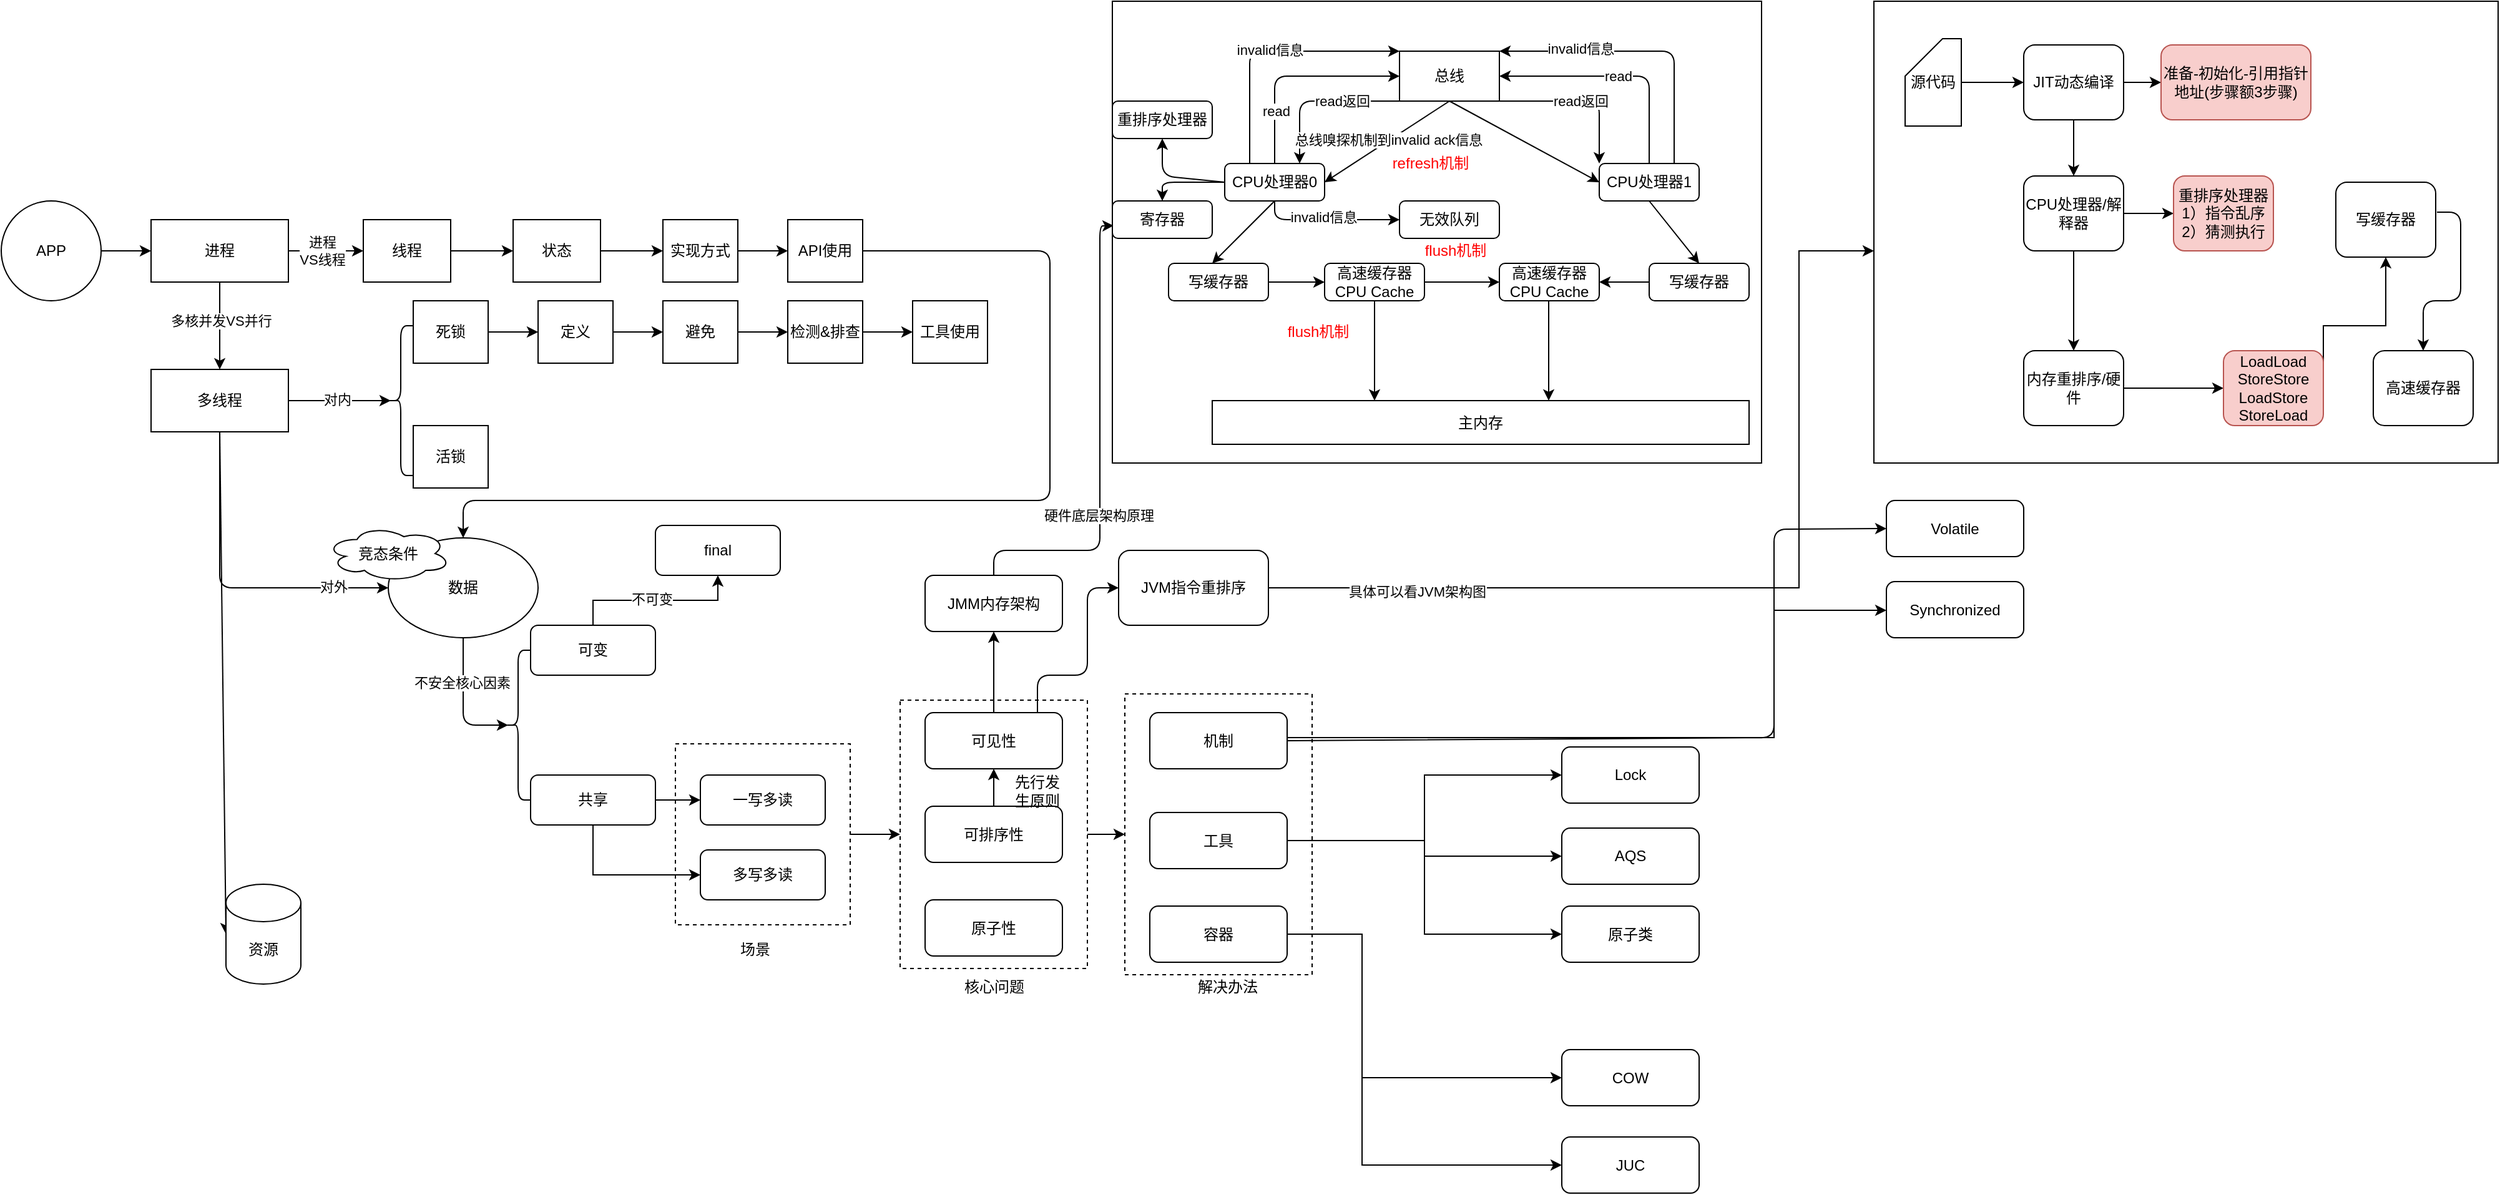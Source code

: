 <mxfile version="14.8.6" type="github">
  <diagram id="KB1vcJfw8zj7qNLRG0oM" name="Page-1">
    <mxGraphModel dx="946" dy="1783" grid="1" gridSize="10" guides="1" tooltips="1" connect="1" arrows="1" fold="1" page="1" pageScale="1" pageWidth="827" pageHeight="1169" math="0" shadow="0">
      <root>
        <mxCell id="0" />
        <mxCell id="1" parent="0" />
        <mxCell id="Qtu0secbyMmHB0UshVdj-67" value="" style="rounded=0;whiteSpace=wrap;html=1;dashed=1;" vertex="1" parent="1">
          <mxGeometry x="910" y="515" width="150" height="225" as="geometry" />
        </mxCell>
        <mxCell id="Qtu0secbyMmHB0UshVdj-61" value="" style="rounded=0;whiteSpace=wrap;html=1;dashed=1;" vertex="1" parent="1">
          <mxGeometry x="730" y="520" width="150" height="215" as="geometry" />
        </mxCell>
        <mxCell id="Qtu0secbyMmHB0UshVdj-51" value="" style="rounded=0;whiteSpace=wrap;html=1;dashed=1;" vertex="1" parent="1">
          <mxGeometry x="550" y="555" width="140" height="145" as="geometry" />
        </mxCell>
        <mxCell id="Qtu0secbyMmHB0UshVdj-1" value="APP" style="ellipse;whiteSpace=wrap;html=1;aspect=fixed;" vertex="1" parent="1">
          <mxGeometry x="10" y="120" width="80" height="80" as="geometry" />
        </mxCell>
        <mxCell id="Qtu0secbyMmHB0UshVdj-5" value="" style="edgeStyle=orthogonalEdgeStyle;rounded=0;orthogonalLoop=1;jettySize=auto;html=1;" edge="1" parent="1" source="Qtu0secbyMmHB0UshVdj-2" target="Qtu0secbyMmHB0UshVdj-4">
          <mxGeometry relative="1" as="geometry" />
        </mxCell>
        <mxCell id="Qtu0secbyMmHB0UshVdj-15" value="进程&lt;br&gt;VS线程" style="edgeLabel;html=1;align=center;verticalAlign=middle;resizable=0;points=[];" vertex="1" connectable="0" parent="Qtu0secbyMmHB0UshVdj-5">
          <mxGeometry x="-0.1" relative="1" as="geometry">
            <mxPoint as="offset" />
          </mxGeometry>
        </mxCell>
        <mxCell id="Qtu0secbyMmHB0UshVdj-13" value="" style="edgeStyle=orthogonalEdgeStyle;rounded=0;orthogonalLoop=1;jettySize=auto;html=1;" edge="1" parent="1" source="Qtu0secbyMmHB0UshVdj-2" target="Qtu0secbyMmHB0UshVdj-12">
          <mxGeometry relative="1" as="geometry" />
        </mxCell>
        <mxCell id="Qtu0secbyMmHB0UshVdj-14" value="多核并发VS并行" style="edgeLabel;html=1;align=center;verticalAlign=middle;resizable=0;points=[];" vertex="1" connectable="0" parent="Qtu0secbyMmHB0UshVdj-13">
          <mxGeometry x="-0.127" y="1" relative="1" as="geometry">
            <mxPoint as="offset" />
          </mxGeometry>
        </mxCell>
        <mxCell id="Qtu0secbyMmHB0UshVdj-2" value="进程" style="rounded=0;whiteSpace=wrap;html=1;" vertex="1" parent="1">
          <mxGeometry x="130" y="135" width="110" height="50" as="geometry" />
        </mxCell>
        <mxCell id="Qtu0secbyMmHB0UshVdj-3" value="" style="endArrow=classic;html=1;exitX=1;exitY=0.5;exitDx=0;exitDy=0;entryX=0;entryY=0.5;entryDx=0;entryDy=0;" edge="1" parent="1" source="Qtu0secbyMmHB0UshVdj-1" target="Qtu0secbyMmHB0UshVdj-2">
          <mxGeometry width="50" height="50" relative="1" as="geometry">
            <mxPoint x="100" y="290" as="sourcePoint" />
            <mxPoint x="150" y="240" as="targetPoint" />
          </mxGeometry>
        </mxCell>
        <mxCell id="Qtu0secbyMmHB0UshVdj-7" value="" style="edgeStyle=orthogonalEdgeStyle;rounded=0;orthogonalLoop=1;jettySize=auto;html=1;" edge="1" parent="1" source="Qtu0secbyMmHB0UshVdj-4" target="Qtu0secbyMmHB0UshVdj-6">
          <mxGeometry relative="1" as="geometry" />
        </mxCell>
        <mxCell id="Qtu0secbyMmHB0UshVdj-4" value="线程" style="rounded=0;whiteSpace=wrap;html=1;" vertex="1" parent="1">
          <mxGeometry x="300" y="135" width="70" height="50" as="geometry" />
        </mxCell>
        <mxCell id="Qtu0secbyMmHB0UshVdj-9" value="" style="edgeStyle=orthogonalEdgeStyle;rounded=0;orthogonalLoop=1;jettySize=auto;html=1;" edge="1" parent="1" source="Qtu0secbyMmHB0UshVdj-6" target="Qtu0secbyMmHB0UshVdj-8">
          <mxGeometry relative="1" as="geometry" />
        </mxCell>
        <mxCell id="Qtu0secbyMmHB0UshVdj-6" value="状态" style="rounded=0;whiteSpace=wrap;html=1;" vertex="1" parent="1">
          <mxGeometry x="420" y="135" width="70" height="50" as="geometry" />
        </mxCell>
        <mxCell id="Qtu0secbyMmHB0UshVdj-11" value="" style="edgeStyle=orthogonalEdgeStyle;rounded=0;orthogonalLoop=1;jettySize=auto;html=1;" edge="1" parent="1" source="Qtu0secbyMmHB0UshVdj-8" target="Qtu0secbyMmHB0UshVdj-10">
          <mxGeometry relative="1" as="geometry" />
        </mxCell>
        <mxCell id="Qtu0secbyMmHB0UshVdj-8" value="实现方式" style="rounded=0;whiteSpace=wrap;html=1;" vertex="1" parent="1">
          <mxGeometry x="540" y="135" width="60" height="50" as="geometry" />
        </mxCell>
        <mxCell id="Qtu0secbyMmHB0UshVdj-10" value="API使用" style="rounded=0;whiteSpace=wrap;html=1;" vertex="1" parent="1">
          <mxGeometry x="640" y="135" width="60" height="50" as="geometry" />
        </mxCell>
        <mxCell id="Qtu0secbyMmHB0UshVdj-17" value="" style="edgeStyle=orthogonalEdgeStyle;rounded=0;orthogonalLoop=1;jettySize=auto;html=1;entryX=0.1;entryY=0.5;entryDx=0;entryDy=0;entryPerimeter=0;exitX=1;exitY=0.5;exitDx=0;exitDy=0;" edge="1" parent="1" source="Qtu0secbyMmHB0UshVdj-12" target="Qtu0secbyMmHB0UshVdj-20">
          <mxGeometry relative="1" as="geometry">
            <mxPoint x="300" y="100" as="sourcePoint" />
            <Array as="points">
              <mxPoint x="240" y="280" />
            </Array>
          </mxGeometry>
        </mxCell>
        <mxCell id="Qtu0secbyMmHB0UshVdj-18" value="对内" style="edgeLabel;html=1;align=center;verticalAlign=middle;resizable=0;points=[];" vertex="1" connectable="0" parent="Qtu0secbyMmHB0UshVdj-17">
          <mxGeometry x="-0.05" y="1" relative="1" as="geometry">
            <mxPoint as="offset" />
          </mxGeometry>
        </mxCell>
        <mxCell id="Qtu0secbyMmHB0UshVdj-12" value="多线程" style="rounded=0;whiteSpace=wrap;html=1;" vertex="1" parent="1">
          <mxGeometry x="130" y="255" width="110" height="50" as="geometry" />
        </mxCell>
        <mxCell id="Qtu0secbyMmHB0UshVdj-20" value="" style="shape=curlyBracket;whiteSpace=wrap;html=1;rounded=1;" vertex="1" parent="1">
          <mxGeometry x="320" y="220" width="20" height="120" as="geometry" />
        </mxCell>
        <mxCell id="Qtu0secbyMmHB0UshVdj-24" value="" style="edgeStyle=orthogonalEdgeStyle;rounded=0;orthogonalLoop=1;jettySize=auto;html=1;" edge="1" parent="1" source="Qtu0secbyMmHB0UshVdj-21" target="Qtu0secbyMmHB0UshVdj-23">
          <mxGeometry relative="1" as="geometry" />
        </mxCell>
        <mxCell id="Qtu0secbyMmHB0UshVdj-21" value="死锁" style="rounded=0;whiteSpace=wrap;html=1;" vertex="1" parent="1">
          <mxGeometry x="340" y="200" width="60" height="50" as="geometry" />
        </mxCell>
        <mxCell id="Qtu0secbyMmHB0UshVdj-22" value="活锁" style="rounded=0;whiteSpace=wrap;html=1;" vertex="1" parent="1">
          <mxGeometry x="340" y="300" width="60" height="50" as="geometry" />
        </mxCell>
        <mxCell id="Qtu0secbyMmHB0UshVdj-26" value="" style="edgeStyle=orthogonalEdgeStyle;rounded=0;orthogonalLoop=1;jettySize=auto;html=1;" edge="1" parent="1" source="Qtu0secbyMmHB0UshVdj-23" target="Qtu0secbyMmHB0UshVdj-25">
          <mxGeometry relative="1" as="geometry" />
        </mxCell>
        <mxCell id="Qtu0secbyMmHB0UshVdj-23" value="定义" style="rounded=0;whiteSpace=wrap;html=1;" vertex="1" parent="1">
          <mxGeometry x="440" y="200" width="60" height="50" as="geometry" />
        </mxCell>
        <mxCell id="Qtu0secbyMmHB0UshVdj-28" value="" style="edgeStyle=orthogonalEdgeStyle;rounded=0;orthogonalLoop=1;jettySize=auto;html=1;" edge="1" parent="1" source="Qtu0secbyMmHB0UshVdj-25" target="Qtu0secbyMmHB0UshVdj-27">
          <mxGeometry relative="1" as="geometry" />
        </mxCell>
        <mxCell id="Qtu0secbyMmHB0UshVdj-25" value="避免" style="rounded=0;whiteSpace=wrap;html=1;" vertex="1" parent="1">
          <mxGeometry x="540" y="200" width="60" height="50" as="geometry" />
        </mxCell>
        <mxCell id="Qtu0secbyMmHB0UshVdj-30" value="" style="edgeStyle=orthogonalEdgeStyle;rounded=0;orthogonalLoop=1;jettySize=auto;html=1;" edge="1" parent="1" source="Qtu0secbyMmHB0UshVdj-27" target="Qtu0secbyMmHB0UshVdj-29">
          <mxGeometry relative="1" as="geometry" />
        </mxCell>
        <mxCell id="Qtu0secbyMmHB0UshVdj-27" value="检测&amp;amp;排查" style="rounded=0;whiteSpace=wrap;html=1;" vertex="1" parent="1">
          <mxGeometry x="640" y="200" width="60" height="50" as="geometry" />
        </mxCell>
        <mxCell id="Qtu0secbyMmHB0UshVdj-29" value="工具使用" style="rounded=0;whiteSpace=wrap;html=1;" vertex="1" parent="1">
          <mxGeometry x="740" y="200" width="60" height="50" as="geometry" />
        </mxCell>
        <mxCell id="Qtu0secbyMmHB0UshVdj-32" value="" style="endArrow=classic;html=1;exitX=0.5;exitY=1;exitDx=0;exitDy=0;entryX=0;entryY=0.5;entryDx=0;entryDy=0;" edge="1" parent="1" source="Qtu0secbyMmHB0UshVdj-12" target="Qtu0secbyMmHB0UshVdj-34">
          <mxGeometry width="50" height="50" relative="1" as="geometry">
            <mxPoint x="180" y="470" as="sourcePoint" />
            <mxPoint x="327" y="535" as="targetPoint" />
            <Array as="points">
              <mxPoint x="185" y="430" />
            </Array>
          </mxGeometry>
        </mxCell>
        <mxCell id="Qtu0secbyMmHB0UshVdj-33" value="对外" style="edgeLabel;html=1;align=center;verticalAlign=middle;resizable=0;points=[];" vertex="1" connectable="0" parent="Qtu0secbyMmHB0UshVdj-32">
          <mxGeometry x="0.661" y="1" relative="1" as="geometry">
            <mxPoint as="offset" />
          </mxGeometry>
        </mxCell>
        <mxCell id="Qtu0secbyMmHB0UshVdj-34" value="数据" style="ellipse;whiteSpace=wrap;html=1;" vertex="1" parent="1">
          <mxGeometry x="320" y="390" width="120" height="80" as="geometry" />
        </mxCell>
        <mxCell id="Qtu0secbyMmHB0UshVdj-35" value="" style="endArrow=classic;html=1;exitX=1;exitY=0.5;exitDx=0;exitDy=0;entryX=0.5;entryY=0;entryDx=0;entryDy=0;" edge="1" parent="1" source="Qtu0secbyMmHB0UshVdj-10" target="Qtu0secbyMmHB0UshVdj-34">
          <mxGeometry width="50" height="50" relative="1" as="geometry">
            <mxPoint x="580" y="400" as="sourcePoint" />
            <mxPoint x="630" y="350" as="targetPoint" />
            <Array as="points">
              <mxPoint x="850" y="160" />
              <mxPoint x="850" y="360" />
              <mxPoint x="380" y="360" />
            </Array>
          </mxGeometry>
        </mxCell>
        <mxCell id="Qtu0secbyMmHB0UshVdj-37" value="竞态条件" style="ellipse;shape=cloud;whiteSpace=wrap;html=1;" vertex="1" parent="1">
          <mxGeometry x="270" y="380" width="100" height="45" as="geometry" />
        </mxCell>
        <mxCell id="Qtu0secbyMmHB0UshVdj-38" value="" style="shape=curlyBracket;whiteSpace=wrap;html=1;rounded=1;" vertex="1" parent="1">
          <mxGeometry x="414" y="480" width="20" height="120" as="geometry" />
        </mxCell>
        <mxCell id="Qtu0secbyMmHB0UshVdj-39" value="" style="endArrow=classic;html=1;entryX=0.1;entryY=0.5;entryDx=0;entryDy=0;entryPerimeter=0;exitX=0.5;exitY=1;exitDx=0;exitDy=0;" edge="1" parent="1" source="Qtu0secbyMmHB0UshVdj-34" target="Qtu0secbyMmHB0UshVdj-38">
          <mxGeometry width="50" height="50" relative="1" as="geometry">
            <mxPoint x="300" y="620" as="sourcePoint" />
            <mxPoint x="350" y="570" as="targetPoint" />
            <Array as="points">
              <mxPoint x="380" y="540" />
            </Array>
          </mxGeometry>
        </mxCell>
        <mxCell id="Qtu0secbyMmHB0UshVdj-42" value="不安全核心因素" style="edgeLabel;html=1;align=center;verticalAlign=middle;resizable=0;points=[];" vertex="1" connectable="0" parent="Qtu0secbyMmHB0UshVdj-39">
          <mxGeometry x="-0.321" y="-1" relative="1" as="geometry">
            <mxPoint as="offset" />
          </mxGeometry>
        </mxCell>
        <mxCell id="Qtu0secbyMmHB0UshVdj-45" value="" style="edgeStyle=orthogonalEdgeStyle;rounded=0;orthogonalLoop=1;jettySize=auto;html=1;exitX=0.5;exitY=0;exitDx=0;exitDy=0;" edge="1" parent="1" source="Qtu0secbyMmHB0UshVdj-40" target="Qtu0secbyMmHB0UshVdj-44">
          <mxGeometry relative="1" as="geometry" />
        </mxCell>
        <mxCell id="Qtu0secbyMmHB0UshVdj-46" value="不可变" style="edgeLabel;html=1;align=center;verticalAlign=middle;resizable=0;points=[];" vertex="1" connectable="0" parent="Qtu0secbyMmHB0UshVdj-45">
          <mxGeometry x="-0.043" y="1" relative="1" as="geometry">
            <mxPoint as="offset" />
          </mxGeometry>
        </mxCell>
        <mxCell id="Qtu0secbyMmHB0UshVdj-40" value="可变" style="rounded=1;whiteSpace=wrap;html=1;" vertex="1" parent="1">
          <mxGeometry x="434" y="460" width="100" height="40" as="geometry" />
        </mxCell>
        <mxCell id="Qtu0secbyMmHB0UshVdj-48" value="" style="edgeStyle=orthogonalEdgeStyle;rounded=0;orthogonalLoop=1;jettySize=auto;html=1;" edge="1" parent="1" source="Qtu0secbyMmHB0UshVdj-41" target="Qtu0secbyMmHB0UshVdj-47">
          <mxGeometry relative="1" as="geometry" />
        </mxCell>
        <mxCell id="Qtu0secbyMmHB0UshVdj-50" value="" style="edgeStyle=orthogonalEdgeStyle;rounded=0;orthogonalLoop=1;jettySize=auto;html=1;entryX=0;entryY=0.5;entryDx=0;entryDy=0;exitX=0.5;exitY=1;exitDx=0;exitDy=0;" edge="1" parent="1" source="Qtu0secbyMmHB0UshVdj-41" target="Qtu0secbyMmHB0UshVdj-49">
          <mxGeometry relative="1" as="geometry" />
        </mxCell>
        <mxCell id="Qtu0secbyMmHB0UshVdj-41" value="共享" style="rounded=1;whiteSpace=wrap;html=1;" vertex="1" parent="1">
          <mxGeometry x="434" y="580" width="100" height="40" as="geometry" />
        </mxCell>
        <mxCell id="Qtu0secbyMmHB0UshVdj-44" value="final" style="rounded=1;whiteSpace=wrap;html=1;" vertex="1" parent="1">
          <mxGeometry x="534" y="380" width="100" height="40" as="geometry" />
        </mxCell>
        <mxCell id="Qtu0secbyMmHB0UshVdj-47" value="一写多读" style="rounded=1;whiteSpace=wrap;html=1;" vertex="1" parent="1">
          <mxGeometry x="570" y="580" width="100" height="40" as="geometry" />
        </mxCell>
        <mxCell id="Qtu0secbyMmHB0UshVdj-49" value="多写多读" style="rounded=1;whiteSpace=wrap;html=1;" vertex="1" parent="1">
          <mxGeometry x="570" y="640" width="100" height="40" as="geometry" />
        </mxCell>
        <mxCell id="Qtu0secbyMmHB0UshVdj-84" value="" style="edgeStyle=orthogonalEdgeStyle;rounded=0;orthogonalLoop=1;jettySize=auto;html=1;" edge="1" parent="1" source="Qtu0secbyMmHB0UshVdj-53" target="Qtu0secbyMmHB0UshVdj-83">
          <mxGeometry relative="1" as="geometry" />
        </mxCell>
        <mxCell id="Qtu0secbyMmHB0UshVdj-53" value="可见性" style="rounded=1;whiteSpace=wrap;html=1;" vertex="1" parent="1">
          <mxGeometry x="750" y="530" width="110" height="45" as="geometry" />
        </mxCell>
        <mxCell id="Qtu0secbyMmHB0UshVdj-54" value="原子性" style="rounded=1;whiteSpace=wrap;html=1;" vertex="1" parent="1">
          <mxGeometry x="750" y="680" width="110" height="45" as="geometry" />
        </mxCell>
        <mxCell id="Qtu0secbyMmHB0UshVdj-55" value="可排序性" style="rounded=1;whiteSpace=wrap;html=1;" vertex="1" parent="1">
          <mxGeometry x="750" y="605" width="110" height="45" as="geometry" />
        </mxCell>
        <mxCell id="Qtu0secbyMmHB0UshVdj-75" value="" style="edgeStyle=orthogonalEdgeStyle;rounded=0;orthogonalLoop=1;jettySize=auto;html=1;" edge="1" parent="1" source="Qtu0secbyMmHB0UshVdj-60" target="Qtu0secbyMmHB0UshVdj-74">
          <mxGeometry relative="1" as="geometry">
            <Array as="points">
              <mxPoint x="1430" y="550" />
              <mxPoint x="1430" y="448" />
            </Array>
          </mxGeometry>
        </mxCell>
        <mxCell id="Qtu0secbyMmHB0UshVdj-60" value="机制" style="rounded=1;whiteSpace=wrap;html=1;" vertex="1" parent="1">
          <mxGeometry x="930" y="530" width="110" height="45" as="geometry" />
        </mxCell>
        <mxCell id="Qtu0secbyMmHB0UshVdj-62" value="" style="endArrow=classic;html=1;entryX=0;entryY=0.5;entryDx=0;entryDy=0;exitX=1;exitY=0.5;exitDx=0;exitDy=0;" edge="1" parent="1" source="Qtu0secbyMmHB0UshVdj-51" target="Qtu0secbyMmHB0UshVdj-61">
          <mxGeometry width="50" height="50" relative="1" as="geometry">
            <mxPoint x="620" y="810" as="sourcePoint" />
            <mxPoint x="670" y="760" as="targetPoint" />
          </mxGeometry>
        </mxCell>
        <mxCell id="Qtu0secbyMmHB0UshVdj-63" value="场景" style="text;html=1;strokeColor=none;fillColor=none;align=center;verticalAlign=middle;whiteSpace=wrap;rounded=0;dashed=1;" vertex="1" parent="1">
          <mxGeometry x="594" y="710" width="40" height="20" as="geometry" />
        </mxCell>
        <mxCell id="Qtu0secbyMmHB0UshVdj-64" value="核心问题" style="text;html=1;strokeColor=none;fillColor=none;align=center;verticalAlign=middle;whiteSpace=wrap;rounded=0;dashed=1;" vertex="1" parent="1">
          <mxGeometry x="777.5" y="740" width="55" height="20" as="geometry" />
        </mxCell>
        <mxCell id="Qtu0secbyMmHB0UshVdj-77" value="" style="edgeStyle=orthogonalEdgeStyle;rounded=0;orthogonalLoop=1;jettySize=auto;html=1;exitX=1;exitY=0.5;exitDx=0;exitDy=0;entryX=0;entryY=0.5;entryDx=0;entryDy=0;" edge="1" parent="1" source="Qtu0secbyMmHB0UshVdj-65" target="Qtu0secbyMmHB0UshVdj-78">
          <mxGeometry relative="1" as="geometry" />
        </mxCell>
        <mxCell id="Qtu0secbyMmHB0UshVdj-65" value="工具" style="rounded=1;whiteSpace=wrap;html=1;" vertex="1" parent="1">
          <mxGeometry x="930" y="610" width="110" height="45" as="geometry" />
        </mxCell>
        <mxCell id="Qtu0secbyMmHB0UshVdj-86" value="" style="edgeStyle=orthogonalEdgeStyle;rounded=0;orthogonalLoop=1;jettySize=auto;html=1;entryX=0;entryY=0.5;entryDx=0;entryDy=0;" edge="1" parent="1" source="Qtu0secbyMmHB0UshVdj-66" target="Qtu0secbyMmHB0UshVdj-85">
          <mxGeometry relative="1" as="geometry">
            <Array as="points">
              <mxPoint x="1100" y="708" />
              <mxPoint x="1100" y="823" />
            </Array>
          </mxGeometry>
        </mxCell>
        <mxCell id="Qtu0secbyMmHB0UshVdj-66" value="容器" style="rounded=1;whiteSpace=wrap;html=1;" vertex="1" parent="1">
          <mxGeometry x="930" y="685" width="110" height="45" as="geometry" />
        </mxCell>
        <mxCell id="Qtu0secbyMmHB0UshVdj-68" value="" style="endArrow=classic;html=1;entryX=0;entryY=0.5;entryDx=0;entryDy=0;exitX=1;exitY=0.5;exitDx=0;exitDy=0;" edge="1" parent="1" source="Qtu0secbyMmHB0UshVdj-61" target="Qtu0secbyMmHB0UshVdj-67">
          <mxGeometry width="50" height="50" relative="1" as="geometry">
            <mxPoint x="710" y="810" as="sourcePoint" />
            <mxPoint x="760" y="760" as="targetPoint" />
          </mxGeometry>
        </mxCell>
        <mxCell id="Qtu0secbyMmHB0UshVdj-69" value="解决办法" style="text;html=1;strokeColor=none;fillColor=none;align=center;verticalAlign=middle;whiteSpace=wrap;rounded=0;dashed=1;" vertex="1" parent="1">
          <mxGeometry x="965" y="740" width="55" height="20" as="geometry" />
        </mxCell>
        <mxCell id="Qtu0secbyMmHB0UshVdj-70" value="" style="endArrow=classic;html=1;exitX=0.5;exitY=1;exitDx=0;exitDy=0;entryX=0;entryY=0.5;entryDx=0;entryDy=0;entryPerimeter=0;" edge="1" parent="1" source="Qtu0secbyMmHB0UshVdj-12" target="Qtu0secbyMmHB0UshVdj-71">
          <mxGeometry width="50" height="50" relative="1" as="geometry">
            <mxPoint x="180" y="610" as="sourcePoint" />
            <mxPoint x="230" y="560" as="targetPoint" />
          </mxGeometry>
        </mxCell>
        <mxCell id="Qtu0secbyMmHB0UshVdj-71" value="资源" style="shape=cylinder3;whiteSpace=wrap;html=1;boundedLbl=1;backgroundOutline=1;size=15;" vertex="1" parent="1">
          <mxGeometry x="190" y="667.5" width="60" height="80" as="geometry" />
        </mxCell>
        <mxCell id="Qtu0secbyMmHB0UshVdj-72" value="" style="endArrow=classic;html=1;exitX=1;exitY=0.5;exitDx=0;exitDy=0;entryX=0;entryY=0.5;entryDx=0;entryDy=0;" edge="1" parent="1" source="Qtu0secbyMmHB0UshVdj-60" target="Qtu0secbyMmHB0UshVdj-73">
          <mxGeometry width="50" height="50" relative="1" as="geometry">
            <mxPoint x="980" y="460" as="sourcePoint" />
            <mxPoint x="985" y="440" as="targetPoint" />
            <Array as="points">
              <mxPoint x="1430" y="550" />
              <mxPoint x="1430" y="383" />
            </Array>
          </mxGeometry>
        </mxCell>
        <mxCell id="Qtu0secbyMmHB0UshVdj-73" value="Volatile" style="rounded=1;whiteSpace=wrap;html=1;" vertex="1" parent="1">
          <mxGeometry x="1520" y="360" width="110" height="45" as="geometry" />
        </mxCell>
        <mxCell id="Qtu0secbyMmHB0UshVdj-74" value="Synchronized" style="rounded=1;whiteSpace=wrap;html=1;" vertex="1" parent="1">
          <mxGeometry x="1520" y="425" width="110" height="45" as="geometry" />
        </mxCell>
        <mxCell id="Qtu0secbyMmHB0UshVdj-76" value="Lock" style="rounded=1;whiteSpace=wrap;html=1;" vertex="1" parent="1">
          <mxGeometry x="1260" y="557.5" width="110" height="45" as="geometry" />
        </mxCell>
        <mxCell id="Qtu0secbyMmHB0UshVdj-78" value="AQS" style="rounded=1;whiteSpace=wrap;html=1;" vertex="1" parent="1">
          <mxGeometry x="1260" y="622.5" width="110" height="45" as="geometry" />
        </mxCell>
        <mxCell id="Qtu0secbyMmHB0UshVdj-80" value="" style="edgeStyle=orthogonalEdgeStyle;rounded=0;orthogonalLoop=1;jettySize=auto;html=1;exitX=1;exitY=0.5;exitDx=0;exitDy=0;entryX=0;entryY=0.5;entryDx=0;entryDy=0;" edge="1" parent="1" source="Qtu0secbyMmHB0UshVdj-65" target="Qtu0secbyMmHB0UshVdj-76">
          <mxGeometry relative="1" as="geometry">
            <mxPoint x="1050" y="642.5" as="sourcePoint" />
            <mxPoint x="1110" y="687.5" as="targetPoint" />
          </mxGeometry>
        </mxCell>
        <mxCell id="Qtu0secbyMmHB0UshVdj-81" value="原子类" style="rounded=1;whiteSpace=wrap;html=1;" vertex="1" parent="1">
          <mxGeometry x="1260" y="685" width="110" height="45" as="geometry" />
        </mxCell>
        <mxCell id="Qtu0secbyMmHB0UshVdj-82" value="" style="edgeStyle=orthogonalEdgeStyle;rounded=0;orthogonalLoop=1;jettySize=auto;html=1;exitX=1;exitY=0.5;exitDx=0;exitDy=0;entryX=0;entryY=0.5;entryDx=0;entryDy=0;" edge="1" parent="1" source="Qtu0secbyMmHB0UshVdj-65" target="Qtu0secbyMmHB0UshVdj-81">
          <mxGeometry relative="1" as="geometry">
            <mxPoint x="1050" y="642.5" as="sourcePoint" />
            <mxPoint x="1270" y="655" as="targetPoint" />
          </mxGeometry>
        </mxCell>
        <mxCell id="Qtu0secbyMmHB0UshVdj-83" value="JMM内存架构" style="rounded=1;whiteSpace=wrap;html=1;" vertex="1" parent="1">
          <mxGeometry x="750" y="420" width="110" height="45" as="geometry" />
        </mxCell>
        <mxCell id="Qtu0secbyMmHB0UshVdj-85" value="COW" style="rounded=1;whiteSpace=wrap;html=1;" vertex="1" parent="1">
          <mxGeometry x="1260" y="800" width="110" height="45" as="geometry" />
        </mxCell>
        <mxCell id="Qtu0secbyMmHB0UshVdj-88" value="JUC" style="rounded=1;whiteSpace=wrap;html=1;" vertex="1" parent="1">
          <mxGeometry x="1260" y="870" width="110" height="45" as="geometry" />
        </mxCell>
        <mxCell id="Qtu0secbyMmHB0UshVdj-89" value="" style="edgeStyle=orthogonalEdgeStyle;rounded=0;orthogonalLoop=1;jettySize=auto;html=1;entryX=0;entryY=0.5;entryDx=0;entryDy=0;exitX=1;exitY=0.5;exitDx=0;exitDy=0;" edge="1" parent="1" source="Qtu0secbyMmHB0UshVdj-66" target="Qtu0secbyMmHB0UshVdj-88">
          <mxGeometry relative="1" as="geometry">
            <mxPoint x="1050" y="717.5" as="sourcePoint" />
            <mxPoint x="1270" y="832.5" as="targetPoint" />
            <Array as="points">
              <mxPoint x="1100" y="708" />
              <mxPoint x="1100" y="893" />
            </Array>
          </mxGeometry>
        </mxCell>
        <mxCell id="Qtu0secbyMmHB0UshVdj-90" value="" style="endArrow=classic;html=1;exitX=0.5;exitY=0;exitDx=0;exitDy=0;entryX=0.002;entryY=0.486;entryDx=0;entryDy=0;entryPerimeter=0;" edge="1" parent="1" source="Qtu0secbyMmHB0UshVdj-83" target="Qtu0secbyMmHB0UshVdj-91">
          <mxGeometry width="50" height="50" relative="1" as="geometry">
            <mxPoint x="870" y="410" as="sourcePoint" />
            <mxPoint x="1060" y="120" as="targetPoint" />
            <Array as="points">
              <mxPoint x="805" y="400" />
              <mxPoint x="890" y="400" />
              <mxPoint x="890" y="140" />
            </Array>
          </mxGeometry>
        </mxCell>
        <mxCell id="Qtu0secbyMmHB0UshVdj-130" value="硬件底层架构原理" style="edgeLabel;html=1;align=center;verticalAlign=middle;resizable=0;points=[];" vertex="1" connectable="0" parent="Qtu0secbyMmHB0UshVdj-90">
          <mxGeometry x="-0.293" y="1" relative="1" as="geometry">
            <mxPoint as="offset" />
          </mxGeometry>
        </mxCell>
        <mxCell id="Qtu0secbyMmHB0UshVdj-91" value="" style="rounded=0;whiteSpace=wrap;html=1;" vertex="1" parent="1">
          <mxGeometry x="900" y="-40" width="520" height="370" as="geometry" />
        </mxCell>
        <mxCell id="Qtu0secbyMmHB0UshVdj-92" value="主内存" style="rounded=0;whiteSpace=wrap;html=1;" vertex="1" parent="1">
          <mxGeometry x="980" y="280" width="430" height="35" as="geometry" />
        </mxCell>
        <mxCell id="Qtu0secbyMmHB0UshVdj-93" value="CPU处理器0" style="rounded=1;whiteSpace=wrap;html=1;" vertex="1" parent="1">
          <mxGeometry x="990" y="90" width="80" height="30" as="geometry" />
        </mxCell>
        <mxCell id="Qtu0secbyMmHB0UshVdj-94" value="总线" style="rounded=0;whiteSpace=wrap;html=1;" vertex="1" parent="1">
          <mxGeometry x="1130" width="80" height="40" as="geometry" />
        </mxCell>
        <mxCell id="Qtu0secbyMmHB0UshVdj-95" value="" style="endArrow=classic;html=1;exitX=0.5;exitY=0;exitDx=0;exitDy=0;" edge="1" parent="1" source="Qtu0secbyMmHB0UshVdj-93">
          <mxGeometry width="50" height="50" relative="1" as="geometry">
            <mxPoint x="1010" y="50" as="sourcePoint" />
            <mxPoint x="1130" y="20" as="targetPoint" />
            <Array as="points">
              <mxPoint x="1030" y="20" />
            </Array>
          </mxGeometry>
        </mxCell>
        <mxCell id="Qtu0secbyMmHB0UshVdj-96" value="read" style="edgeLabel;html=1;align=center;verticalAlign=middle;resizable=0;points=[];" vertex="1" connectable="0" parent="Qtu0secbyMmHB0UshVdj-95">
          <mxGeometry x="-0.506" y="-1" relative="1" as="geometry">
            <mxPoint as="offset" />
          </mxGeometry>
        </mxCell>
        <mxCell id="Qtu0secbyMmHB0UshVdj-97" value="" style="endArrow=classic;html=1;entryX=0.75;entryY=0;entryDx=0;entryDy=0;exitX=0;exitY=1;exitDx=0;exitDy=0;" edge="1" parent="1" source="Qtu0secbyMmHB0UshVdj-94" target="Qtu0secbyMmHB0UshVdj-93">
          <mxGeometry width="50" height="50" relative="1" as="geometry">
            <mxPoint x="1110" y="150" as="sourcePoint" />
            <mxPoint x="1160" y="100" as="targetPoint" />
            <Array as="points">
              <mxPoint x="1050" y="40" />
            </Array>
          </mxGeometry>
        </mxCell>
        <mxCell id="Qtu0secbyMmHB0UshVdj-98" value="read返回" style="edgeLabel;html=1;align=center;verticalAlign=middle;resizable=0;points=[];" vertex="1" connectable="0" parent="Qtu0secbyMmHB0UshVdj-97">
          <mxGeometry x="-0.292" relative="1" as="geometry">
            <mxPoint as="offset" />
          </mxGeometry>
        </mxCell>
        <mxCell id="Qtu0secbyMmHB0UshVdj-99" value="" style="endArrow=classic;html=1;entryX=1;entryY=0.5;entryDx=0;entryDy=0;exitX=0.5;exitY=1;exitDx=0;exitDy=0;" edge="1" parent="1" source="Qtu0secbyMmHB0UshVdj-94" target="Qtu0secbyMmHB0UshVdj-93">
          <mxGeometry width="50" height="50" relative="1" as="geometry">
            <mxPoint x="1140" y="110" as="sourcePoint" />
            <mxPoint x="1190" y="60" as="targetPoint" />
          </mxGeometry>
        </mxCell>
        <mxCell id="Qtu0secbyMmHB0UshVdj-100" value="总线嗅探机制到invalid ack信息" style="edgeLabel;html=1;align=center;verticalAlign=middle;resizable=0;points=[];" vertex="1" connectable="0" parent="Qtu0secbyMmHB0UshVdj-99">
          <mxGeometry x="-0.028" y="-1" relative="1" as="geometry">
            <mxPoint as="offset" />
          </mxGeometry>
        </mxCell>
        <mxCell id="Qtu0secbyMmHB0UshVdj-101" value="" style="endArrow=classic;html=1;exitX=0.25;exitY=0;exitDx=0;exitDy=0;entryX=0;entryY=0;entryDx=0;entryDy=0;" edge="1" parent="1" source="Qtu0secbyMmHB0UshVdj-93" target="Qtu0secbyMmHB0UshVdj-94">
          <mxGeometry width="50" height="50" relative="1" as="geometry">
            <mxPoint x="940" y="70" as="sourcePoint" />
            <mxPoint x="990" y="20" as="targetPoint" />
            <Array as="points">
              <mxPoint x="1010" />
            </Array>
          </mxGeometry>
        </mxCell>
        <mxCell id="Qtu0secbyMmHB0UshVdj-102" value="invalid信息" style="edgeLabel;html=1;align=center;verticalAlign=middle;resizable=0;points=[];" vertex="1" connectable="0" parent="Qtu0secbyMmHB0UshVdj-101">
          <mxGeometry x="0.009" y="1" relative="1" as="geometry">
            <mxPoint as="offset" />
          </mxGeometry>
        </mxCell>
        <mxCell id="Qtu0secbyMmHB0UshVdj-103" value="&lt;font color=&quot;#ff0000&quot;&gt;refresh机制&lt;/font&gt;" style="text;html=1;strokeColor=none;fillColor=none;align=center;verticalAlign=middle;whiteSpace=wrap;rounded=0;" vertex="1" parent="1">
          <mxGeometry x="1110" y="80" width="90" height="20" as="geometry" />
        </mxCell>
        <mxCell id="Qtu0secbyMmHB0UshVdj-111" value="" style="edgeStyle=orthogonalEdgeStyle;rounded=0;orthogonalLoop=1;jettySize=auto;html=1;" edge="1" parent="1" source="Qtu0secbyMmHB0UshVdj-104" target="Qtu0secbyMmHB0UshVdj-110">
          <mxGeometry relative="1" as="geometry" />
        </mxCell>
        <mxCell id="Qtu0secbyMmHB0UshVdj-104" value="高速缓存器&lt;br&gt;CPU Cache" style="rounded=1;whiteSpace=wrap;html=1;" vertex="1" parent="1">
          <mxGeometry x="1070" y="170" width="80" height="30" as="geometry" />
        </mxCell>
        <mxCell id="Qtu0secbyMmHB0UshVdj-105" value="写缓存器" style="rounded=1;whiteSpace=wrap;html=1;" vertex="1" parent="1">
          <mxGeometry x="945" y="170" width="80" height="30" as="geometry" />
        </mxCell>
        <mxCell id="Qtu0secbyMmHB0UshVdj-106" value="" style="endArrow=classic;html=1;exitX=0.5;exitY=1;exitDx=0;exitDy=0;" edge="1" parent="1" source="Qtu0secbyMmHB0UshVdj-93">
          <mxGeometry width="50" height="50" relative="1" as="geometry">
            <mxPoint x="850" y="100" as="sourcePoint" />
            <mxPoint x="980" y="170" as="targetPoint" />
          </mxGeometry>
        </mxCell>
        <mxCell id="Qtu0secbyMmHB0UshVdj-107" value="" style="endArrow=classic;html=1;entryX=0;entryY=0.5;entryDx=0;entryDy=0;exitX=1;exitY=0.5;exitDx=0;exitDy=0;" edge="1" parent="1" source="Qtu0secbyMmHB0UshVdj-105" target="Qtu0secbyMmHB0UshVdj-104">
          <mxGeometry width="50" height="50" relative="1" as="geometry">
            <mxPoint x="1030" y="120" as="sourcePoint" />
            <mxPoint x="1140" y="120" as="targetPoint" />
          </mxGeometry>
        </mxCell>
        <mxCell id="Qtu0secbyMmHB0UshVdj-108" value="" style="endArrow=classic;html=1;exitX=0.5;exitY=1;exitDx=0;exitDy=0;" edge="1" parent="1" source="Qtu0secbyMmHB0UshVdj-104">
          <mxGeometry width="50" height="50" relative="1" as="geometry">
            <mxPoint x="1170" y="180" as="sourcePoint" />
            <mxPoint x="1110" y="280" as="targetPoint" />
          </mxGeometry>
        </mxCell>
        <mxCell id="Qtu0secbyMmHB0UshVdj-109" value="&lt;font color=&quot;#ff0000&quot;&gt;flush机制&lt;/font&gt;" style="text;html=1;strokeColor=none;fillColor=none;align=center;verticalAlign=middle;whiteSpace=wrap;rounded=0;" vertex="1" parent="1">
          <mxGeometry x="1020" y="215" width="90" height="20" as="geometry" />
        </mxCell>
        <mxCell id="Qtu0secbyMmHB0UshVdj-110" value="高速缓存器&lt;br&gt;CPU Cache" style="rounded=1;whiteSpace=wrap;html=1;" vertex="1" parent="1">
          <mxGeometry x="1210" y="170" width="80" height="30" as="geometry" />
        </mxCell>
        <mxCell id="Qtu0secbyMmHB0UshVdj-112" value="&lt;font color=&quot;#ff0000&quot;&gt;flush机制&lt;/font&gt;" style="text;html=1;strokeColor=none;fillColor=none;align=center;verticalAlign=middle;whiteSpace=wrap;rounded=0;" vertex="1" parent="1">
          <mxGeometry x="1130" y="150" width="90" height="20" as="geometry" />
        </mxCell>
        <mxCell id="Qtu0secbyMmHB0UshVdj-114" value="" style="edgeStyle=orthogonalEdgeStyle;rounded=0;orthogonalLoop=1;jettySize=auto;html=1;entryX=1;entryY=0.5;entryDx=0;entryDy=0;" edge="1" parent="1" source="Qtu0secbyMmHB0UshVdj-113" target="Qtu0secbyMmHB0UshVdj-110">
          <mxGeometry relative="1" as="geometry" />
        </mxCell>
        <mxCell id="Qtu0secbyMmHB0UshVdj-113" value="写缓存器" style="rounded=1;whiteSpace=wrap;html=1;" vertex="1" parent="1">
          <mxGeometry x="1330" y="170" width="80" height="30" as="geometry" />
        </mxCell>
        <mxCell id="Qtu0secbyMmHB0UshVdj-115" value="CPU处理器1" style="rounded=1;whiteSpace=wrap;html=1;" vertex="1" parent="1">
          <mxGeometry x="1290" y="90" width="80" height="30" as="geometry" />
        </mxCell>
        <mxCell id="Qtu0secbyMmHB0UshVdj-116" value="" style="endArrow=classic;html=1;entryX=0.5;entryY=0;entryDx=0;entryDy=0;exitX=0.5;exitY=1;exitDx=0;exitDy=0;" edge="1" parent="1" source="Qtu0secbyMmHB0UshVdj-115" target="Qtu0secbyMmHB0UshVdj-113">
          <mxGeometry width="50" height="50" relative="1" as="geometry">
            <mxPoint x="1300" y="70" as="sourcePoint" />
            <mxPoint x="1350" y="20" as="targetPoint" />
          </mxGeometry>
        </mxCell>
        <mxCell id="Qtu0secbyMmHB0UshVdj-117" value="" style="endArrow=classic;html=1;exitX=0.75;exitY=0;exitDx=0;exitDy=0;entryX=1;entryY=0;entryDx=0;entryDy=0;" edge="1" parent="1" source="Qtu0secbyMmHB0UshVdj-115" target="Qtu0secbyMmHB0UshVdj-94">
          <mxGeometry width="50" height="50" relative="1" as="geometry">
            <mxPoint x="1250" y="70" as="sourcePoint" />
            <mxPoint x="1300" y="20" as="targetPoint" />
            <Array as="points">
              <mxPoint x="1350" />
            </Array>
          </mxGeometry>
        </mxCell>
        <mxCell id="Qtu0secbyMmHB0UshVdj-118" value="invalid信息" style="edgeLabel;html=1;align=center;verticalAlign=middle;resizable=0;points=[];" vertex="1" connectable="0" parent="Qtu0secbyMmHB0UshVdj-117">
          <mxGeometry x="0.435" y="-2" relative="1" as="geometry">
            <mxPoint as="offset" />
          </mxGeometry>
        </mxCell>
        <mxCell id="Qtu0secbyMmHB0UshVdj-119" value="read" style="endArrow=classic;html=1;entryX=1;entryY=0.5;entryDx=0;entryDy=0;exitX=0.5;exitY=0;exitDx=0;exitDy=0;" edge="1" parent="1" source="Qtu0secbyMmHB0UshVdj-115" target="Qtu0secbyMmHB0UshVdj-94">
          <mxGeometry width="50" height="50" relative="1" as="geometry">
            <mxPoint x="1240" y="120" as="sourcePoint" />
            <mxPoint x="1290" y="70" as="targetPoint" />
            <Array as="points">
              <mxPoint x="1330" y="20" />
            </Array>
          </mxGeometry>
        </mxCell>
        <mxCell id="Qtu0secbyMmHB0UshVdj-120" value="read返回" style="endArrow=classic;html=1;entryX=0;entryY=0;entryDx=0;entryDy=0;" edge="1" parent="1" target="Qtu0secbyMmHB0UshVdj-115">
          <mxGeometry width="50" height="50" relative="1" as="geometry">
            <mxPoint x="1210" y="40" as="sourcePoint" />
            <mxPoint x="1310" y="-100" as="targetPoint" />
            <Array as="points">
              <mxPoint x="1290" y="40" />
            </Array>
          </mxGeometry>
        </mxCell>
        <mxCell id="Qtu0secbyMmHB0UshVdj-121" value="" style="endArrow=classic;html=1;entryX=0;entryY=0.5;entryDx=0;entryDy=0;" edge="1" parent="1" target="Qtu0secbyMmHB0UshVdj-115">
          <mxGeometry width="50" height="50" relative="1" as="geometry">
            <mxPoint x="1170" y="40" as="sourcePoint" />
            <mxPoint x="1250" y="90" as="targetPoint" />
          </mxGeometry>
        </mxCell>
        <mxCell id="Qtu0secbyMmHB0UshVdj-122" value="" style="endArrow=classic;html=1;exitX=0.5;exitY=1;exitDx=0;exitDy=0;" edge="1" parent="1">
          <mxGeometry width="50" height="50" relative="1" as="geometry">
            <mxPoint x="1249.5" y="200" as="sourcePoint" />
            <mxPoint x="1249.5" y="280" as="targetPoint" />
          </mxGeometry>
        </mxCell>
        <mxCell id="Qtu0secbyMmHB0UshVdj-123" value="重排序处理器" style="rounded=1;whiteSpace=wrap;html=1;" vertex="1" parent="1">
          <mxGeometry x="900" y="40" width="80" height="30" as="geometry" />
        </mxCell>
        <mxCell id="Qtu0secbyMmHB0UshVdj-124" value="寄存器" style="rounded=1;whiteSpace=wrap;html=1;" vertex="1" parent="1">
          <mxGeometry x="900" y="120" width="80" height="30" as="geometry" />
        </mxCell>
        <mxCell id="Qtu0secbyMmHB0UshVdj-125" value="" style="endArrow=classic;html=1;exitX=0;exitY=0.5;exitDx=0;exitDy=0;entryX=0.5;entryY=0;entryDx=0;entryDy=0;" edge="1" parent="1" source="Qtu0secbyMmHB0UshVdj-93" target="Qtu0secbyMmHB0UshVdj-124">
          <mxGeometry width="50" height="50" relative="1" as="geometry">
            <mxPoint x="780" y="100" as="sourcePoint" />
            <mxPoint x="830" y="50" as="targetPoint" />
            <Array as="points">
              <mxPoint x="940" y="105" />
            </Array>
          </mxGeometry>
        </mxCell>
        <mxCell id="Qtu0secbyMmHB0UshVdj-126" value="" style="endArrow=classic;html=1;entryX=0.5;entryY=1;entryDx=0;entryDy=0;exitX=0;exitY=0.5;exitDx=0;exitDy=0;" edge="1" parent="1" source="Qtu0secbyMmHB0UshVdj-93" target="Qtu0secbyMmHB0UshVdj-123">
          <mxGeometry width="50" height="50" relative="1" as="geometry">
            <mxPoint x="910" y="110" as="sourcePoint" />
            <mxPoint x="960" y="60" as="targetPoint" />
            <Array as="points">
              <mxPoint x="940" y="100" />
            </Array>
          </mxGeometry>
        </mxCell>
        <mxCell id="Qtu0secbyMmHB0UshVdj-127" value="无效队列" style="rounded=1;whiteSpace=wrap;html=1;" vertex="1" parent="1">
          <mxGeometry x="1130" y="120" width="80" height="30" as="geometry" />
        </mxCell>
        <mxCell id="Qtu0secbyMmHB0UshVdj-128" value="" style="endArrow=classic;html=1;entryX=0;entryY=0.5;entryDx=0;entryDy=0;exitX=0.5;exitY=1;exitDx=0;exitDy=0;" edge="1" parent="1" source="Qtu0secbyMmHB0UshVdj-93" target="Qtu0secbyMmHB0UshVdj-127">
          <mxGeometry width="50" height="50" relative="1" as="geometry">
            <mxPoint x="730" y="100" as="sourcePoint" />
            <mxPoint x="780" y="50" as="targetPoint" />
            <Array as="points">
              <mxPoint x="1030" y="135" />
            </Array>
          </mxGeometry>
        </mxCell>
        <mxCell id="Qtu0secbyMmHB0UshVdj-129" value="invalid信息" style="edgeLabel;html=1;align=center;verticalAlign=middle;resizable=0;points=[];" vertex="1" connectable="0" parent="Qtu0secbyMmHB0UshVdj-128">
          <mxGeometry x="-0.061" y="2" relative="1" as="geometry">
            <mxPoint as="offset" />
          </mxGeometry>
        </mxCell>
        <mxCell id="Qtu0secbyMmHB0UshVdj-131" value="" style="endArrow=classic;html=1;entryX=0;entryY=0.5;entryDx=0;entryDy=0;" edge="1" parent="1" target="Qtu0secbyMmHB0UshVdj-132">
          <mxGeometry width="50" height="50" relative="1" as="geometry">
            <mxPoint x="840" y="530" as="sourcePoint" />
            <mxPoint x="900" y="470" as="targetPoint" />
            <Array as="points">
              <mxPoint x="840" y="500" />
              <mxPoint x="880" y="500" />
              <mxPoint x="880" y="430" />
            </Array>
          </mxGeometry>
        </mxCell>
        <mxCell id="Qtu0secbyMmHB0UshVdj-134" value="" style="edgeStyle=orthogonalEdgeStyle;rounded=0;orthogonalLoop=1;jettySize=auto;html=1;exitX=1;exitY=0.5;exitDx=0;exitDy=0;" edge="1" parent="1" source="Qtu0secbyMmHB0UshVdj-132" target="Qtu0secbyMmHB0UshVdj-133">
          <mxGeometry relative="1" as="geometry">
            <mxPoint x="1030" y="430" as="sourcePoint" />
            <Array as="points">
              <mxPoint x="1450" y="430" />
              <mxPoint x="1450" y="160" />
            </Array>
          </mxGeometry>
        </mxCell>
        <mxCell id="Qtu0secbyMmHB0UshVdj-136" value="具体可以看JVM架构图" style="edgeLabel;html=1;align=center;verticalAlign=middle;resizable=0;points=[];" vertex="1" connectable="0" parent="Qtu0secbyMmHB0UshVdj-134">
          <mxGeometry x="-0.685" y="-3" relative="1" as="geometry">
            <mxPoint as="offset" />
          </mxGeometry>
        </mxCell>
        <mxCell id="Qtu0secbyMmHB0UshVdj-132" value="JVM指令重排序" style="rounded=1;whiteSpace=wrap;html=1;" vertex="1" parent="1">
          <mxGeometry x="905" y="400" width="120" height="60" as="geometry" />
        </mxCell>
        <mxCell id="Qtu0secbyMmHB0UshVdj-133" value="" style="whiteSpace=wrap;html=1;rounded=0;" vertex="1" parent="1">
          <mxGeometry x="1510" y="-40" width="500" height="370" as="geometry" />
        </mxCell>
        <mxCell id="Qtu0secbyMmHB0UshVdj-137" value="源代码" style="shape=card;whiteSpace=wrap;html=1;rounded=0;" vertex="1" parent="1">
          <mxGeometry x="1535" y="-10" width="45" height="70" as="geometry" />
        </mxCell>
        <mxCell id="Qtu0secbyMmHB0UshVdj-140" value="" style="edgeStyle=orthogonalEdgeStyle;rounded=0;orthogonalLoop=1;jettySize=auto;html=1;" edge="1" parent="1" source="Qtu0secbyMmHB0UshVdj-138" target="Qtu0secbyMmHB0UshVdj-139">
          <mxGeometry relative="1" as="geometry" />
        </mxCell>
        <mxCell id="Qtu0secbyMmHB0UshVdj-144" value="" style="edgeStyle=orthogonalEdgeStyle;rounded=0;orthogonalLoop=1;jettySize=auto;html=1;" edge="1" parent="1" source="Qtu0secbyMmHB0UshVdj-138" target="Qtu0secbyMmHB0UshVdj-143">
          <mxGeometry relative="1" as="geometry" />
        </mxCell>
        <mxCell id="Qtu0secbyMmHB0UshVdj-138" value="JIT动态编译" style="rounded=1;whiteSpace=wrap;html=1;" vertex="1" parent="1">
          <mxGeometry x="1630" y="-5" width="80" height="60" as="geometry" />
        </mxCell>
        <mxCell id="Qtu0secbyMmHB0UshVdj-139" value="准备-初始化-引用指针地址(步骤额3步骤)" style="rounded=1;whiteSpace=wrap;html=1;fillColor=#f8cecc;strokeColor=#b85450;" vertex="1" parent="1">
          <mxGeometry x="1740" y="-5" width="120" height="60" as="geometry" />
        </mxCell>
        <mxCell id="Qtu0secbyMmHB0UshVdj-141" value="" style="endArrow=classic;html=1;entryX=0;entryY=0.5;entryDx=0;entryDy=0;" edge="1" parent="1" source="Qtu0secbyMmHB0UshVdj-137" target="Qtu0secbyMmHB0UshVdj-138">
          <mxGeometry width="50" height="50" relative="1" as="geometry">
            <mxPoint x="1580" y="140" as="sourcePoint" />
            <mxPoint x="1630" y="90" as="targetPoint" />
          </mxGeometry>
        </mxCell>
        <mxCell id="Qtu0secbyMmHB0UshVdj-146" value="" style="edgeStyle=orthogonalEdgeStyle;rounded=0;orthogonalLoop=1;jettySize=auto;html=1;" edge="1" parent="1" source="Qtu0secbyMmHB0UshVdj-143" target="Qtu0secbyMmHB0UshVdj-145">
          <mxGeometry relative="1" as="geometry" />
        </mxCell>
        <mxCell id="Qtu0secbyMmHB0UshVdj-152" value="" style="edgeStyle=orthogonalEdgeStyle;rounded=0;orthogonalLoop=1;jettySize=auto;html=1;" edge="1" parent="1" source="Qtu0secbyMmHB0UshVdj-143" target="Qtu0secbyMmHB0UshVdj-151">
          <mxGeometry relative="1" as="geometry" />
        </mxCell>
        <mxCell id="Qtu0secbyMmHB0UshVdj-143" value="CPU处理器/解释器" style="rounded=1;whiteSpace=wrap;html=1;" vertex="1" parent="1">
          <mxGeometry x="1630" y="100" width="80" height="60" as="geometry" />
        </mxCell>
        <mxCell id="Qtu0secbyMmHB0UshVdj-148" value="" style="edgeStyle=orthogonalEdgeStyle;rounded=0;orthogonalLoop=1;jettySize=auto;html=1;exitX=1;exitY=0.5;exitDx=0;exitDy=0;" edge="1" parent="1" source="Qtu0secbyMmHB0UshVdj-155" target="Qtu0secbyMmHB0UshVdj-147">
          <mxGeometry relative="1" as="geometry">
            <Array as="points">
              <mxPoint x="1870" y="220" />
              <mxPoint x="1920" y="220" />
            </Array>
          </mxGeometry>
        </mxCell>
        <mxCell id="Qtu0secbyMmHB0UshVdj-145" value="重排序处理器&lt;br&gt;1）指令乱序&lt;br&gt;2）猜测执行" style="rounded=1;whiteSpace=wrap;html=1;fillColor=#f8cecc;strokeColor=#b85450;" vertex="1" parent="1">
          <mxGeometry x="1750" y="100" width="80" height="60" as="geometry" />
        </mxCell>
        <mxCell id="Qtu0secbyMmHB0UshVdj-147" value="写缓存器" style="rounded=1;whiteSpace=wrap;html=1;" vertex="1" parent="1">
          <mxGeometry x="1880" y="105" width="80" height="60" as="geometry" />
        </mxCell>
        <mxCell id="Qtu0secbyMmHB0UshVdj-149" value="高速缓存器" style="rounded=1;whiteSpace=wrap;html=1;" vertex="1" parent="1">
          <mxGeometry x="1910" y="240" width="80" height="60" as="geometry" />
        </mxCell>
        <mxCell id="Qtu0secbyMmHB0UshVdj-156" value="" style="edgeStyle=orthogonalEdgeStyle;rounded=0;orthogonalLoop=1;jettySize=auto;html=1;" edge="1" parent="1" source="Qtu0secbyMmHB0UshVdj-151" target="Qtu0secbyMmHB0UshVdj-155">
          <mxGeometry relative="1" as="geometry" />
        </mxCell>
        <mxCell id="Qtu0secbyMmHB0UshVdj-151" value="内存重排序/硬件" style="rounded=1;whiteSpace=wrap;html=1;" vertex="1" parent="1">
          <mxGeometry x="1630" y="240" width="80" height="60" as="geometry" />
        </mxCell>
        <mxCell id="Qtu0secbyMmHB0UshVdj-153" value="" style="endArrow=classic;html=1;entryX=0.5;entryY=1;entryDx=0;entryDy=0;exitX=0.5;exitY=0;exitDx=0;exitDy=0;" edge="1" parent="1" source="Qtu0secbyMmHB0UshVdj-55" target="Qtu0secbyMmHB0UshVdj-53">
          <mxGeometry width="50" height="50" relative="1" as="geometry">
            <mxPoint x="780" y="600" as="sourcePoint" />
            <mxPoint x="830" y="550" as="targetPoint" />
          </mxGeometry>
        </mxCell>
        <mxCell id="Qtu0secbyMmHB0UshVdj-154" value="先行发生原则" style="text;html=1;strokeColor=none;fillColor=none;align=center;verticalAlign=middle;whiteSpace=wrap;rounded=0;" vertex="1" parent="1">
          <mxGeometry x="820" y="583" width="40" height="20" as="geometry" />
        </mxCell>
        <mxCell id="Qtu0secbyMmHB0UshVdj-155" value="LoadLoad&lt;br&gt;StoreStore&lt;br&gt;LoadStore&lt;br&gt;StoreLoad" style="rounded=1;whiteSpace=wrap;html=1;fillColor=#f8cecc;strokeColor=#b85450;" vertex="1" parent="1">
          <mxGeometry x="1790" y="240" width="80" height="60" as="geometry" />
        </mxCell>
        <mxCell id="Qtu0secbyMmHB0UshVdj-157" value="" style="endArrow=classic;html=1;entryX=0.5;entryY=0;entryDx=0;entryDy=0;exitX=1.013;exitY=0.4;exitDx=0;exitDy=0;exitPerimeter=0;" edge="1" parent="1" source="Qtu0secbyMmHB0UshVdj-147" target="Qtu0secbyMmHB0UshVdj-149">
          <mxGeometry width="50" height="50" relative="1" as="geometry">
            <mxPoint x="1710" y="-70" as="sourcePoint" />
            <mxPoint x="1760" y="-120" as="targetPoint" />
            <Array as="points">
              <mxPoint x="1980" y="129" />
              <mxPoint x="1980" y="200" />
              <mxPoint x="1950" y="200" />
            </Array>
          </mxGeometry>
        </mxCell>
      </root>
    </mxGraphModel>
  </diagram>
</mxfile>
